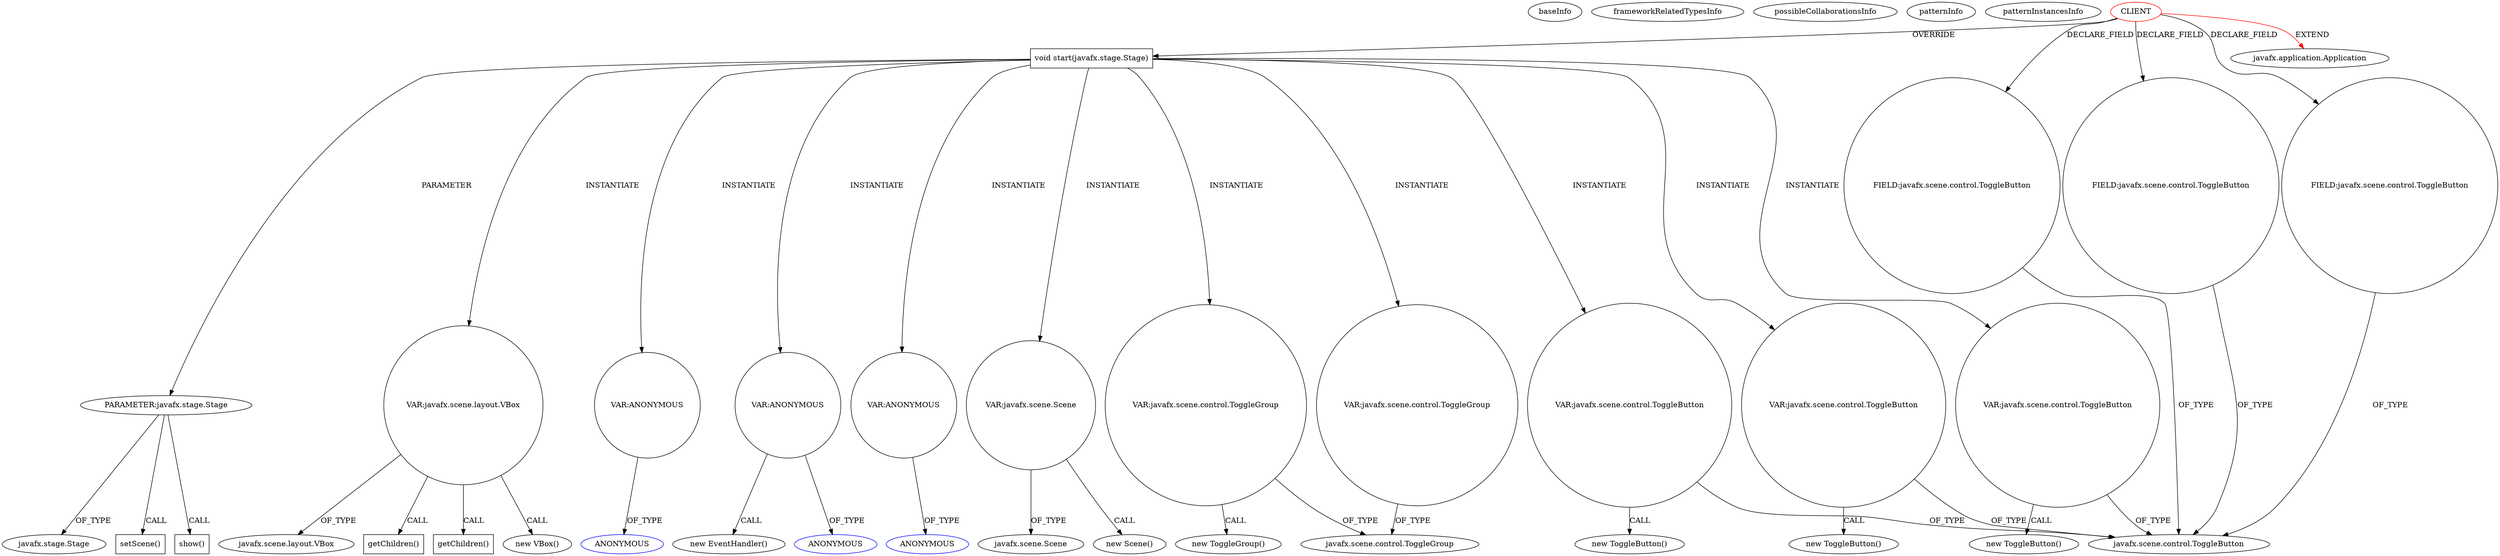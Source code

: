digraph {
baseInfo[graphId=1748,category="pattern",isAnonymous=false,possibleRelation=false]
frameworkRelatedTypesInfo[0="javafx.application.Application"]
possibleCollaborationsInfo[]
patternInfo[frequency=2.0,patternRootClient=0]
patternInstancesInfo[0="pdehn-TankBot~/pdehn-TankBot/TankBot-master/src/tankbot/api/TankBotApplication.java~TankBotApplication~3827",1="philippone-EMGClassifier~/philippone-EMGClassifier/EMGClassifier-master/src/gui/EMGClassifierGUI.java~EMGClassifierGUI~3875"]
3[label="javafx.scene.control.ToggleButton",vertexType="FRAMEWORK_CLASS_TYPE",isFrameworkType=false]
207[label="VAR:javafx.scene.control.ToggleButton",vertexType="VARIABLE_EXPRESION",isFrameworkType=false,shape=circle]
206[label="new ToggleButton()",vertexType="CONSTRUCTOR_CALL",isFrameworkType=false]
300[label="VAR:javafx.scene.control.ToggleButton",vertexType="VARIABLE_EXPRESION",isFrameworkType=false,shape=circle]
299[label="new ToggleButton()",vertexType="CONSTRUCTOR_CALL",isFrameworkType=false]
306[label="VAR:javafx.scene.control.ToggleButton",vertexType="VARIABLE_EXPRESION",isFrameworkType=false,shape=circle]
305[label="new ToggleButton()",vertexType="CONSTRUCTOR_CALL",isFrameworkType=false]
22[label="void start(javafx.stage.Stage)",vertexType="OVERRIDING_METHOD_DECLARATION",isFrameworkType=false,shape=box]
0[label="CLIENT",vertexType="ROOT_CLIENT_CLASS_DECLARATION",isFrameworkType=false,color=red]
23[label="PARAMETER:javafx.stage.Stage",vertexType="PARAMETER_DECLARATION",isFrameworkType=false]
434[label="show()",vertexType="INSIDE_CALL",isFrameworkType=false,shape=box]
12[label="FIELD:javafx.scene.control.ToggleButton",vertexType="FIELD_DECLARATION",isFrameworkType=false,shape=circle]
6[label="FIELD:javafx.scene.control.ToggleButton",vertexType="FIELD_DECLARATION",isFrameworkType=false,shape=circle]
4[label="FIELD:javafx.scene.control.ToggleButton",vertexType="FIELD_DECLARATION",isFrameworkType=false,shape=circle]
290[label="VAR:javafx.scene.layout.VBox",vertexType="VARIABLE_EXPRESION",isFrameworkType=false,shape=circle]
378[label="getChildren()",vertexType="INSIDE_CALL",isFrameworkType=false,shape=box]
372[label="getChildren()",vertexType="INSIDE_CALL",isFrameworkType=false,shape=box]
402[label="VAR:ANONYMOUS",vertexType="VARIABLE_EXPRESION",isFrameworkType=false,shape=circle]
403[label="ANONYMOUS",vertexType="REFERENCE_ANONYMOUS_DECLARATION",isFrameworkType=false,color=blue]
414[label="VAR:ANONYMOUS",vertexType="VARIABLE_EXPRESION",isFrameworkType=false,shape=circle]
286[label="VAR:ANONYMOUS",vertexType="VARIABLE_EXPRESION",isFrameworkType=false,shape=circle]
24[label="javafx.stage.Stage",vertexType="FRAMEWORK_CLASS_TYPE",isFrameworkType=false]
415[label="ANONYMOUS",vertexType="REFERENCE_ANONYMOUS_DECLARATION",isFrameworkType=false,color=blue]
287[label="ANONYMOUS",vertexType="REFERENCE_ANONYMOUS_DECLARATION",isFrameworkType=false,color=blue]
413[label="new EventHandler()",vertexType="CONSTRUCTOR_CALL",isFrameworkType=false]
1[label="javafx.application.Application",vertexType="FRAMEWORK_CLASS_TYPE",isFrameworkType=false]
29[label="VAR:javafx.scene.Scene",vertexType="VARIABLE_EXPRESION",isFrameworkType=false,shape=circle]
28[label="new Scene()",vertexType="CONSTRUCTOR_CALL",isFrameworkType=false]
201[label="VAR:javafx.scene.control.ToggleGroup",vertexType="VARIABLE_EXPRESION",isFrameworkType=false,shape=circle]
200[label="new ToggleGroup()",vertexType="CONSTRUCTOR_CALL",isFrameworkType=false]
21[label="javafx.scene.control.ToggleGroup",vertexType="FRAMEWORK_CLASS_TYPE",isFrameworkType=false]
297[label="VAR:javafx.scene.control.ToggleGroup",vertexType="VARIABLE_EXPRESION",isFrameworkType=false,shape=circle]
432[label="setScene()",vertexType="INSIDE_CALL",isFrameworkType=false,shape=box]
289[label="new VBox()",vertexType="CONSTRUCTOR_CALL",isFrameworkType=false]
30[label="javafx.scene.Scene",vertexType="FRAMEWORK_CLASS_TYPE",isFrameworkType=false]
197[label="javafx.scene.layout.VBox",vertexType="FRAMEWORK_CLASS_TYPE",isFrameworkType=false]
22->201[label="INSTANTIATE"]
22->29[label="INSTANTIATE"]
290->197[label="OF_TYPE"]
23->434[label="CALL"]
22->290[label="INSTANTIATE"]
290->372[label="CALL"]
0->4[label="DECLARE_FIELD"]
0->12[label="DECLARE_FIELD"]
0->22[label="OVERRIDE"]
12->3[label="OF_TYPE"]
6->3[label="OF_TYPE"]
0->6[label="DECLARE_FIELD"]
22->306[label="INSTANTIATE"]
414->415[label="OF_TYPE"]
22->286[label="INSTANTIATE"]
201->200[label="CALL"]
207->206[label="CALL"]
306->3[label="OF_TYPE"]
297->21[label="OF_TYPE"]
23->24[label="OF_TYPE"]
22->414[label="INSTANTIATE"]
23->432[label="CALL"]
414->413[label="CALL"]
300->3[label="OF_TYPE"]
0->1[label="EXTEND",color=red]
290->378[label="CALL"]
4->3[label="OF_TYPE"]
22->207[label="INSTANTIATE"]
22->402[label="INSTANTIATE"]
29->30[label="OF_TYPE"]
290->289[label="CALL"]
22->297[label="INSTANTIATE"]
29->28[label="CALL"]
286->287[label="OF_TYPE"]
306->305[label="CALL"]
22->23[label="PARAMETER"]
22->300[label="INSTANTIATE"]
300->299[label="CALL"]
207->3[label="OF_TYPE"]
201->21[label="OF_TYPE"]
402->403[label="OF_TYPE"]
}
